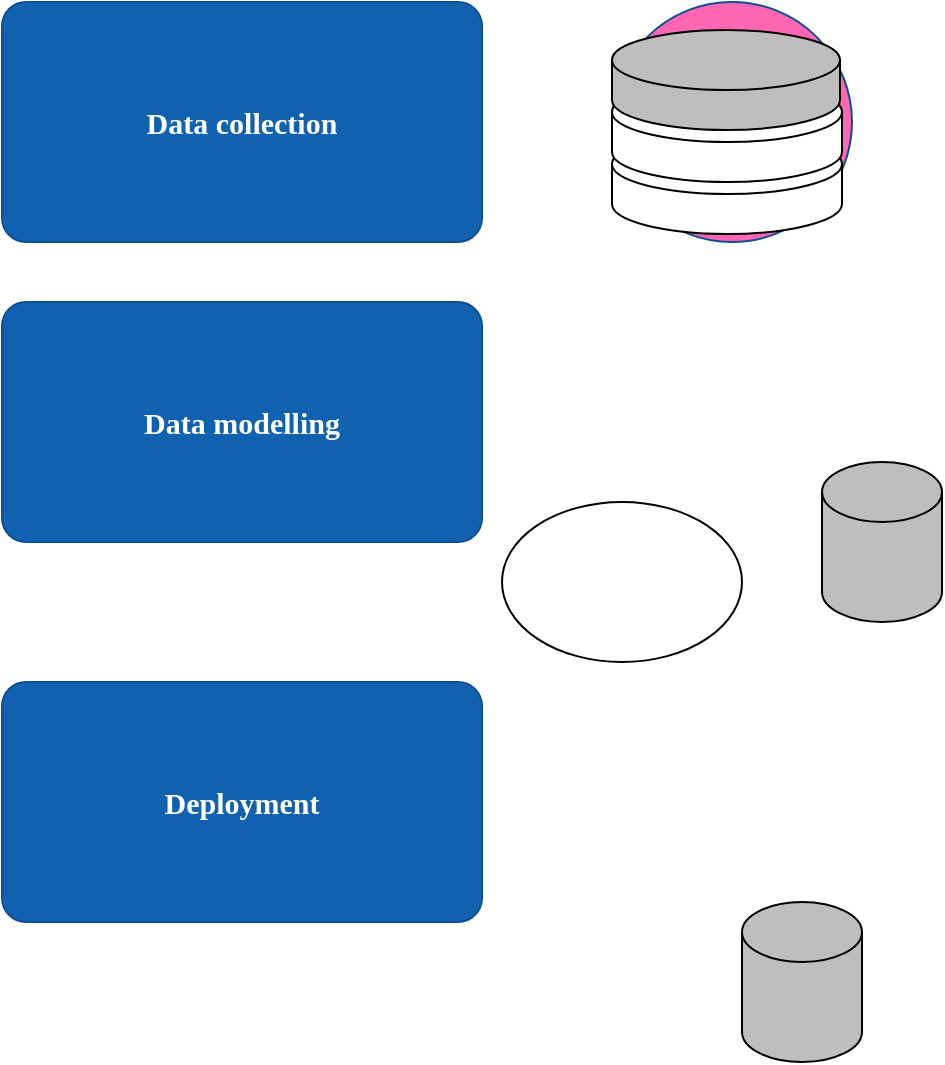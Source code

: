 <mxfile version="21.2.8" type="device">
  <diagram name="Page-1" id="NKlwMUTBc70FNitnQaU_">
    <mxGraphModel dx="985" dy="893" grid="1" gridSize="10" guides="1" tooltips="1" connect="1" arrows="1" fold="1" page="1" pageScale="1" pageWidth="850" pageHeight="1100" math="0" shadow="0">
      <root>
        <mxCell id="0" />
        <mxCell id="1" parent="0" />
        <mxCell id="SY3G6EGx5c3sM3WPXZww-6" value="&lt;p style=&quot;font-size: 15px;&quot;&gt;Data collection&lt;/p&gt;" style="rounded=1;whiteSpace=wrap;html=1;fillColor=#1061B0;strokeColor=#0D5091;fontColor=#ffffff;labelBackgroundColor=none;arcSize=10;fontSize=15;fontFamily=Verdana;fontStyle=1" parent="1" vertex="1">
          <mxGeometry x="80" y="160" width="240" height="120" as="geometry" />
        </mxCell>
        <mxCell id="SY3G6EGx5c3sM3WPXZww-9" value="&lt;p style=&quot;font-size: 15px;&quot;&gt;Data modelling&lt;/p&gt;" style="rounded=1;whiteSpace=wrap;html=1;fillColor=#1061B0;strokeColor=#0D5091;fontColor=#ffffff;labelBackgroundColor=none;arcSize=10;fontSize=15;fontFamily=Verdana;fontStyle=1" parent="1" vertex="1">
          <mxGeometry x="80" y="310" width="240" height="120" as="geometry" />
        </mxCell>
        <mxCell id="SY3G6EGx5c3sM3WPXZww-10" value="&lt;p style=&quot;font-size: 15px;&quot;&gt;Deployment&lt;/p&gt;" style="rounded=1;whiteSpace=wrap;html=1;fillColor=#1061B0;strokeColor=#0D5091;fontColor=#ffffff;labelBackgroundColor=none;arcSize=10;fontSize=15;fontFamily=Verdana;fontStyle=1" parent="1" vertex="1">
          <mxGeometry x="80" y="500" width="240" height="120" as="geometry" />
        </mxCell>
        <mxCell id="SY3G6EGx5c3sM3WPXZww-11" value="?" style="ellipse;whiteSpace=wrap;html=1;aspect=fixed;fontSize=90;fontFamily=Verdana;fillColor=#FF66B3;strokeColor=#0D5091;fontColor=#ffffff;rounded=1;labelBackgroundColor=none;arcSize=10;fontStyle=0;" parent="1" vertex="1">
          <mxGeometry x="385" y="160" width="120" height="120" as="geometry" />
        </mxCell>
        <mxCell id="SY3G6EGx5c3sM3WPXZww-12" value="" style="shape=cylinder3;whiteSpace=wrap;html=1;boundedLbl=1;backgroundOutline=1;size=15;" parent="1" vertex="1">
          <mxGeometry x="385" y="226" width="115" height="50" as="geometry" />
        </mxCell>
        <mxCell id="SY3G6EGx5c3sM3WPXZww-13" value="" style="shape=cylinder3;whiteSpace=wrap;html=1;boundedLbl=1;backgroundOutline=1;size=15;" parent="1" vertex="1">
          <mxGeometry x="385" y="200" width="115" height="50" as="geometry" />
        </mxCell>
        <mxCell id="SY3G6EGx5c3sM3WPXZww-14" value="" style="shape=cylinder3;whiteSpace=wrap;html=1;boundedLbl=1;backgroundOutline=1;size=15;fillColor=#BEBEBE;topFillColor=#383838;" parent="1" vertex="1">
          <mxGeometry x="385" y="174" width="114" height="50" as="geometry" />
        </mxCell>
        <mxCell id="SY3G6EGx5c3sM3WPXZww-15" value="" style="shape=cylinder3;whiteSpace=wrap;html=1;boundedLbl=1;backgroundOutline=1;size=15;fillColor=#BEBEBE;topFillColor=#383838;" parent="1" vertex="1">
          <mxGeometry x="490" y="390" width="60" height="80" as="geometry" />
        </mxCell>
        <mxCell id="SY3G6EGx5c3sM3WPXZww-16" value="" style="ellipse;whiteSpace=wrap;html=1;" parent="1" vertex="1">
          <mxGeometry x="330" y="410" width="120" height="80" as="geometry" />
        </mxCell>
        <mxCell id="SY3G6EGx5c3sM3WPXZww-17" value="" style="shape=cylinder3;whiteSpace=wrap;html=1;boundedLbl=1;backgroundOutline=1;size=15;fillColor=#BEBEBE;topFillColor=#383838;" parent="1" vertex="1">
          <mxGeometry x="450" y="610" width="60" height="80" as="geometry" />
        </mxCell>
      </root>
    </mxGraphModel>
  </diagram>
</mxfile>
